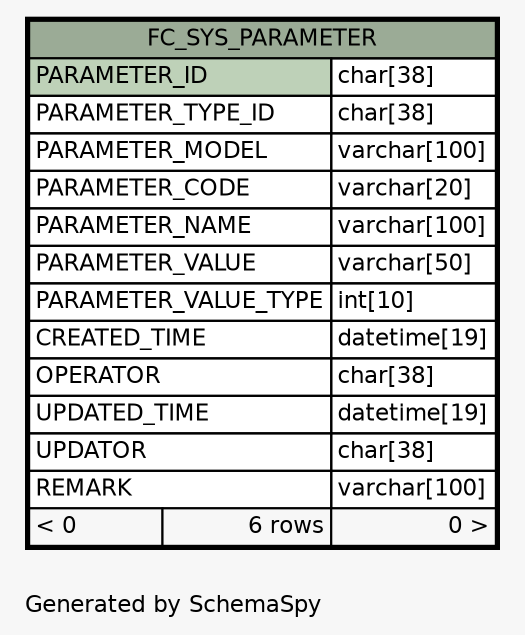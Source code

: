 // dot 2.26.0 on Linux 2.6.32-504.8.1.el6.x86_64
// SchemaSpy rev 590
digraph "oneDegreeRelationshipsDiagram" {
  graph [
    rankdir="RL"
    bgcolor="#f7f7f7"
    label="\nGenerated by SchemaSpy"
    labeljust="l"
    nodesep="0.18"
    ranksep="0.46"
    fontname="Helvetica"
    fontsize="11"
  ];
  node [
    fontname="Helvetica"
    fontsize="11"
    shape="plaintext"
  ];
  edge [
    arrowsize="0.8"
  ];
  "FC_SYS_PARAMETER" [
    label=<
    <TABLE BORDER="2" CELLBORDER="1" CELLSPACING="0" BGCOLOR="#ffffff">
      <TR><TD COLSPAN="3" BGCOLOR="#9bab96" ALIGN="CENTER">FC_SYS_PARAMETER</TD></TR>
      <TR><TD PORT="PARAMETER_ID" COLSPAN="2" BGCOLOR="#bed1b8" ALIGN="LEFT">PARAMETER_ID</TD><TD PORT="PARAMETER_ID.type" ALIGN="LEFT">char[38]</TD></TR>
      <TR><TD PORT="PARAMETER_TYPE_ID" COLSPAN="2" ALIGN="LEFT">PARAMETER_TYPE_ID</TD><TD PORT="PARAMETER_TYPE_ID.type" ALIGN="LEFT">char[38]</TD></TR>
      <TR><TD PORT="PARAMETER_MODEL" COLSPAN="2" ALIGN="LEFT">PARAMETER_MODEL</TD><TD PORT="PARAMETER_MODEL.type" ALIGN="LEFT">varchar[100]</TD></TR>
      <TR><TD PORT="PARAMETER_CODE" COLSPAN="2" ALIGN="LEFT">PARAMETER_CODE</TD><TD PORT="PARAMETER_CODE.type" ALIGN="LEFT">varchar[20]</TD></TR>
      <TR><TD PORT="PARAMETER_NAME" COLSPAN="2" ALIGN="LEFT">PARAMETER_NAME</TD><TD PORT="PARAMETER_NAME.type" ALIGN="LEFT">varchar[100]</TD></TR>
      <TR><TD PORT="PARAMETER_VALUE" COLSPAN="2" ALIGN="LEFT">PARAMETER_VALUE</TD><TD PORT="PARAMETER_VALUE.type" ALIGN="LEFT">varchar[50]</TD></TR>
      <TR><TD PORT="PARAMETER_VALUE_TYPE" COLSPAN="2" ALIGN="LEFT">PARAMETER_VALUE_TYPE</TD><TD PORT="PARAMETER_VALUE_TYPE.type" ALIGN="LEFT">int[10]</TD></TR>
      <TR><TD PORT="CREATED_TIME" COLSPAN="2" ALIGN="LEFT">CREATED_TIME</TD><TD PORT="CREATED_TIME.type" ALIGN="LEFT">datetime[19]</TD></TR>
      <TR><TD PORT="OPERATOR" COLSPAN="2" ALIGN="LEFT">OPERATOR</TD><TD PORT="OPERATOR.type" ALIGN="LEFT">char[38]</TD></TR>
      <TR><TD PORT="UPDATED_TIME" COLSPAN="2" ALIGN="LEFT">UPDATED_TIME</TD><TD PORT="UPDATED_TIME.type" ALIGN="LEFT">datetime[19]</TD></TR>
      <TR><TD PORT="UPDATOR" COLSPAN="2" ALIGN="LEFT">UPDATOR</TD><TD PORT="UPDATOR.type" ALIGN="LEFT">char[38]</TD></TR>
      <TR><TD PORT="REMARK" COLSPAN="2" ALIGN="LEFT">REMARK</TD><TD PORT="REMARK.type" ALIGN="LEFT">varchar[100]</TD></TR>
      <TR><TD ALIGN="LEFT" BGCOLOR="#f7f7f7">&lt; 0</TD><TD ALIGN="RIGHT" BGCOLOR="#f7f7f7">6 rows</TD><TD ALIGN="RIGHT" BGCOLOR="#f7f7f7">0 &gt;</TD></TR>
    </TABLE>>
    URL="FC_SYS_PARAMETER.html"
    tooltip="FC_SYS_PARAMETER"
  ];
}
